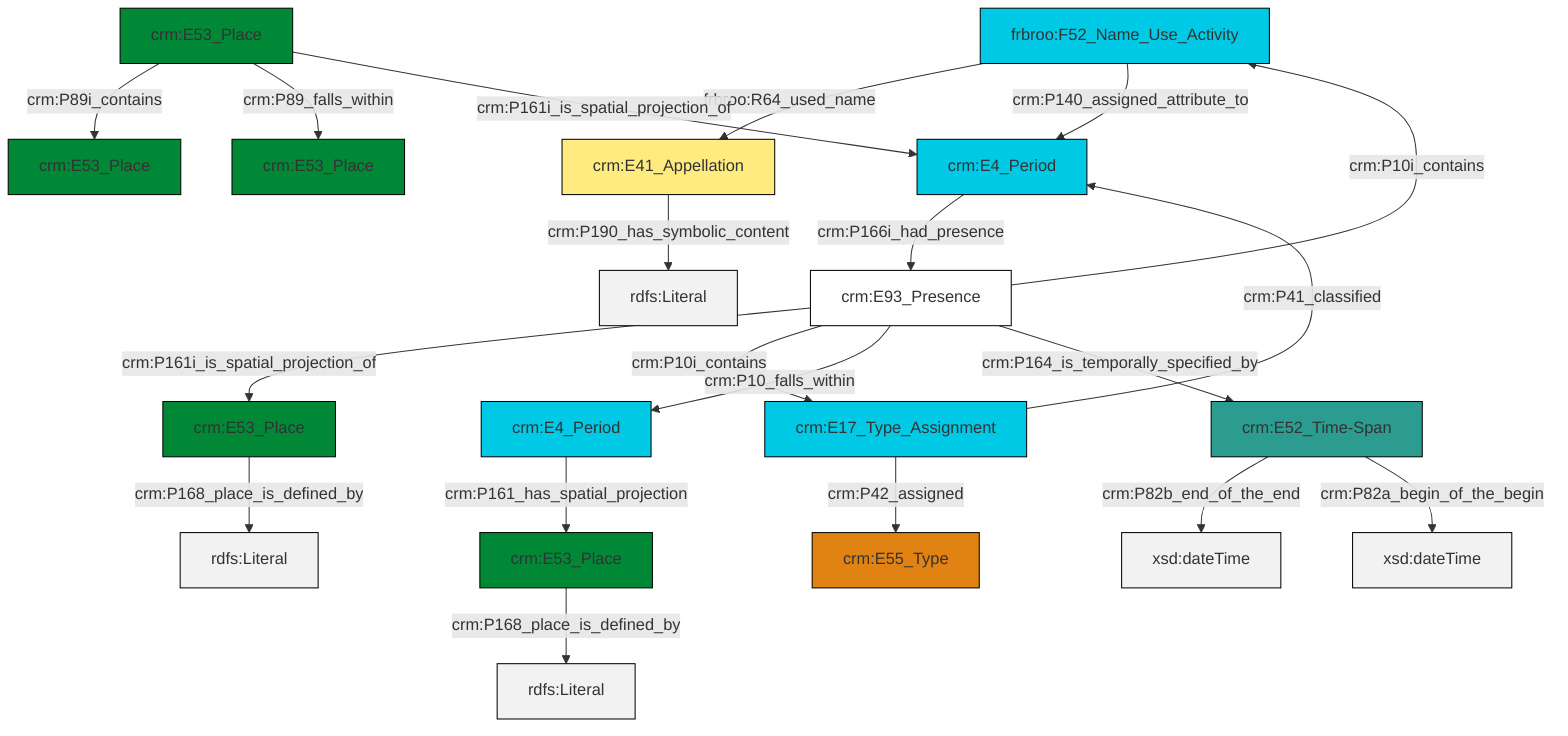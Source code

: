 graph TD
classDef Literal fill:#f2f2f2,stroke:#000000;
classDef CRM_Entity fill:#FFFFFF,stroke:#000000;
classDef Temporal_Entity fill:#00C9E6, stroke:#000000;
classDef Type fill:#E18312, stroke:#000000;
classDef Time-Span fill:#2C9C91, stroke:#000000;
classDef Appellation fill:#FFEB7F, stroke:#000000;
classDef Place fill:#008836, stroke:#000000;
classDef Persistent_Item fill:#B266B2, stroke:#000000;
classDef Conceptual_Object fill:#FFD700, stroke:#000000;
classDef Physical_Thing fill:#D2B48C, stroke:#000000;
classDef Actor fill:#f58aad, stroke:#000000;
classDef PC_Classes fill:#4ce600, stroke:#000000;
classDef Multi fill:#cccccc,stroke:#000000;

2["frbroo:F52_Name_Use_Activity"]:::Temporal_Entity -->|frbroo:R64_used_name| 0["crm:E41_Appellation"]:::Appellation
3["crm:E53_Place"]:::Place -->|crm:P89i_contains| 4["crm:E53_Place"]:::Place
5["crm:E53_Place"]:::Place -->|crm:P168_place_is_defined_by| 6[rdfs:Literal]:::Literal
7["crm:E52_Time-Span"]:::Time-Span -->|crm:P82b_end_of_the_end| 8[xsd:dateTime]:::Literal
11["crm:E17_Type_Assignment"]:::Temporal_Entity -->|crm:P41_classified| 12["crm:E4_Period"]:::Temporal_Entity
0["crm:E41_Appellation"]:::Appellation -->|crm:P190_has_symbolic_content| 15[rdfs:Literal]:::Literal
3["crm:E53_Place"]:::Place -->|crm:P89_falls_within| 18["crm:E53_Place"]:::Place
19["crm:E53_Place"]:::Place -->|crm:P168_place_is_defined_by| 20[rdfs:Literal]:::Literal
9["crm:E93_Presence"]:::CRM_Entity -->|crm:P161i_is_spatial_projection_of| 19["crm:E53_Place"]:::Place
16["crm:E4_Period"]:::Temporal_Entity -->|crm:P161_has_spatial_projection| 5["crm:E53_Place"]:::Place
9["crm:E93_Presence"]:::CRM_Entity -->|crm:P10i_contains| 11["crm:E17_Type_Assignment"]:::Temporal_Entity
12["crm:E4_Period"]:::Temporal_Entity -->|crm:P166i_had_presence| 9["crm:E93_Presence"]:::CRM_Entity
9["crm:E93_Presence"]:::CRM_Entity -->|crm:P10_falls_within| 16["crm:E4_Period"]:::Temporal_Entity
3["crm:E53_Place"]:::Place -->|crm:P161i_is_spatial_projection_of| 12["crm:E4_Period"]:::Temporal_Entity
9["crm:E93_Presence"]:::CRM_Entity -->|crm:P10i_contains| 2["frbroo:F52_Name_Use_Activity"]:::Temporal_Entity
2["frbroo:F52_Name_Use_Activity"]:::Temporal_Entity -->|crm:P140_assigned_attribute_to| 12["crm:E4_Period"]:::Temporal_Entity
9["crm:E93_Presence"]:::CRM_Entity -->|crm:P164_is_temporally_specified_by| 7["crm:E52_Time-Span"]:::Time-Span
7["crm:E52_Time-Span"]:::Time-Span -->|crm:P82a_begin_of_the_begin| 29[xsd:dateTime]:::Literal
11["crm:E17_Type_Assignment"]:::Temporal_Entity -->|crm:P42_assigned| 24["crm:E55_Type"]:::Type